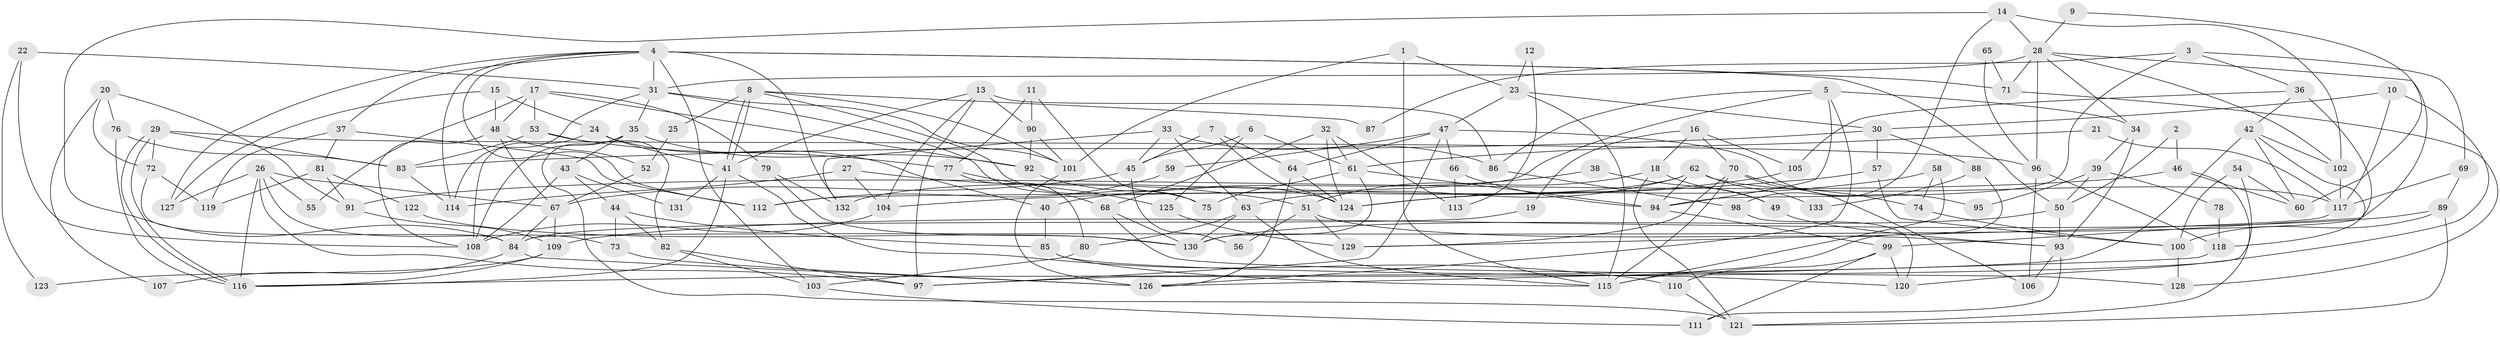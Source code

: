 // coarse degree distribution, {5: 0.19148936170212766, 2: 0.11702127659574468, 8: 0.031914893617021274, 3: 0.1595744680851064, 4: 0.22340425531914893, 6: 0.1595744680851064, 7: 0.10638297872340426, 9: 0.010638297872340425}
// Generated by graph-tools (version 1.1) at 2025/37/03/04/25 23:37:06]
// undirected, 133 vertices, 266 edges
graph export_dot {
  node [color=gray90,style=filled];
  1;
  2;
  3;
  4;
  5;
  6;
  7;
  8;
  9;
  10;
  11;
  12;
  13;
  14;
  15;
  16;
  17;
  18;
  19;
  20;
  21;
  22;
  23;
  24;
  25;
  26;
  27;
  28;
  29;
  30;
  31;
  32;
  33;
  34;
  35;
  36;
  37;
  38;
  39;
  40;
  41;
  42;
  43;
  44;
  45;
  46;
  47;
  48;
  49;
  50;
  51;
  52;
  53;
  54;
  55;
  56;
  57;
  58;
  59;
  60;
  61;
  62;
  63;
  64;
  65;
  66;
  67;
  68;
  69;
  70;
  71;
  72;
  73;
  74;
  75;
  76;
  77;
  78;
  79;
  80;
  81;
  82;
  83;
  84;
  85;
  86;
  87;
  88;
  89;
  90;
  91;
  92;
  93;
  94;
  95;
  96;
  97;
  98;
  99;
  100;
  101;
  102;
  103;
  104;
  105;
  106;
  107;
  108;
  109;
  110;
  111;
  112;
  113;
  114;
  115;
  116;
  117;
  118;
  119;
  120;
  121;
  122;
  123;
  124;
  125;
  126;
  127;
  128;
  129;
  130;
  131;
  132;
  133;
  1 -- 23;
  1 -- 101;
  1 -- 115;
  2 -- 50;
  2 -- 46;
  3 -- 36;
  3 -- 94;
  3 -- 69;
  3 -- 87;
  4 -- 132;
  4 -- 114;
  4 -- 31;
  4 -- 37;
  4 -- 50;
  4 -- 71;
  4 -- 103;
  4 -- 112;
  4 -- 127;
  5 -- 94;
  5 -- 126;
  5 -- 34;
  5 -- 86;
  5 -- 112;
  6 -- 61;
  6 -- 45;
  6 -- 125;
  7 -- 124;
  7 -- 45;
  7 -- 64;
  8 -- 101;
  8 -- 41;
  8 -- 41;
  8 -- 25;
  8 -- 75;
  8 -- 87;
  9 -- 28;
  9 -- 60;
  10 -- 120;
  10 -- 30;
  10 -- 117;
  11 -- 90;
  11 -- 77;
  11 -- 75;
  12 -- 113;
  12 -- 23;
  13 -- 41;
  13 -- 97;
  13 -- 86;
  13 -- 90;
  13 -- 104;
  14 -- 84;
  14 -- 102;
  14 -- 28;
  14 -- 98;
  15 -- 24;
  15 -- 127;
  15 -- 48;
  16 -- 18;
  16 -- 70;
  16 -- 19;
  16 -- 105;
  17 -- 53;
  17 -- 48;
  17 -- 55;
  17 -- 79;
  17 -- 92;
  18 -- 51;
  18 -- 121;
  18 -- 49;
  19 -- 84;
  20 -- 91;
  20 -- 72;
  20 -- 76;
  20 -- 107;
  21 -- 117;
  21 -- 61;
  22 -- 108;
  22 -- 31;
  22 -- 123;
  23 -- 30;
  23 -- 115;
  23 -- 47;
  24 -- 108;
  24 -- 41;
  24 -- 40;
  25 -- 52;
  26 -- 116;
  26 -- 67;
  26 -- 55;
  26 -- 73;
  26 -- 97;
  26 -- 127;
  27 -- 104;
  27 -- 51;
  27 -- 114;
  28 -- 31;
  28 -- 34;
  28 -- 71;
  28 -- 84;
  28 -- 96;
  28 -- 102;
  29 -- 96;
  29 -- 116;
  29 -- 116;
  29 -- 72;
  29 -- 83;
  30 -- 83;
  30 -- 57;
  30 -- 88;
  31 -- 68;
  31 -- 35;
  31 -- 101;
  31 -- 114;
  32 -- 68;
  32 -- 124;
  32 -- 61;
  32 -- 113;
  33 -- 132;
  33 -- 86;
  33 -- 45;
  33 -- 63;
  34 -- 39;
  34 -- 93;
  35 -- 92;
  35 -- 43;
  35 -- 108;
  35 -- 121;
  36 -- 99;
  36 -- 105;
  36 -- 42;
  37 -- 112;
  37 -- 81;
  37 -- 119;
  38 -- 40;
  38 -- 49;
  39 -- 50;
  39 -- 78;
  39 -- 95;
  40 -- 85;
  41 -- 116;
  41 -- 110;
  41 -- 131;
  42 -- 116;
  42 -- 60;
  42 -- 102;
  42 -- 118;
  43 -- 44;
  43 -- 108;
  43 -- 131;
  44 -- 73;
  44 -- 85;
  44 -- 82;
  45 -- 67;
  45 -- 56;
  46 -- 60;
  46 -- 121;
  46 -- 91;
  47 -- 64;
  47 -- 59;
  47 -- 66;
  47 -- 95;
  47 -- 97;
  48 -- 108;
  48 -- 52;
  48 -- 67;
  49 -- 93;
  50 -- 93;
  50 -- 130;
  51 -- 93;
  51 -- 129;
  51 -- 56;
  52 -- 67;
  53 -- 82;
  53 -- 83;
  53 -- 77;
  54 -- 100;
  54 -- 97;
  54 -- 60;
  57 -- 100;
  57 -- 104;
  58 -- 115;
  58 -- 124;
  58 -- 74;
  59 -- 112;
  61 -- 75;
  61 -- 94;
  61 -- 130;
  62 -- 63;
  62 -- 117;
  62 -- 94;
  62 -- 132;
  62 -- 133;
  63 -- 130;
  63 -- 80;
  63 -- 115;
  64 -- 126;
  64 -- 124;
  65 -- 71;
  65 -- 96;
  66 -- 94;
  66 -- 113;
  67 -- 84;
  67 -- 109;
  68 -- 128;
  68 -- 130;
  69 -- 117;
  69 -- 89;
  70 -- 115;
  70 -- 129;
  70 -- 74;
  70 -- 106;
  71 -- 128;
  72 -- 119;
  72 -- 84;
  73 -- 126;
  74 -- 100;
  76 -- 83;
  76 -- 116;
  77 -- 80;
  77 -- 125;
  78 -- 118;
  79 -- 130;
  79 -- 132;
  80 -- 103;
  81 -- 91;
  81 -- 119;
  81 -- 122;
  82 -- 97;
  82 -- 103;
  83 -- 114;
  84 -- 107;
  84 -- 126;
  85 -- 115;
  85 -- 120;
  86 -- 98;
  88 -- 115;
  88 -- 133;
  89 -- 109;
  89 -- 100;
  89 -- 121;
  90 -- 101;
  90 -- 92;
  91 -- 109;
  92 -- 124;
  93 -- 111;
  93 -- 106;
  94 -- 99;
  96 -- 106;
  96 -- 118;
  98 -- 120;
  99 -- 110;
  99 -- 111;
  99 -- 120;
  100 -- 128;
  101 -- 126;
  102 -- 117;
  103 -- 111;
  104 -- 108;
  105 -- 124;
  109 -- 116;
  109 -- 123;
  110 -- 121;
  117 -- 129;
  118 -- 126;
  122 -- 130;
  125 -- 129;
}
